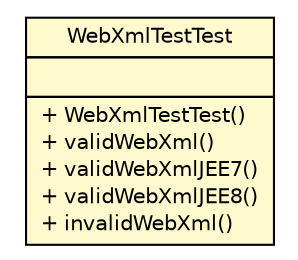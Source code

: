 #!/usr/local/bin/dot
#
# Class diagram 
# Generated by UMLGraph version R5_6-24-gf6e263 (http://www.umlgraph.org/)
#

digraph G {
	edge [fontname="Helvetica",fontsize=10,labelfontname="Helvetica",labelfontsize=10];
	node [fontname="Helvetica",fontsize=10,shape=plaintext];
	nodesep=0.25;
	ranksep=0.5;
	// nl.b3p.brmo.test.util.WebXmlTestTest
	c15 [label=<<table title="nl.b3p.brmo.test.util.WebXmlTestTest" border="0" cellborder="1" cellspacing="0" cellpadding="2" port="p" bgcolor="lemonChiffon" href="./WebXmlTestTest.html">
		<tr><td><table border="0" cellspacing="0" cellpadding="1">
<tr><td align="center" balign="center"> WebXmlTestTest </td></tr>
		</table></td></tr>
		<tr><td><table border="0" cellspacing="0" cellpadding="1">
<tr><td align="left" balign="left">  </td></tr>
		</table></td></tr>
		<tr><td><table border="0" cellspacing="0" cellpadding="1">
<tr><td align="left" balign="left"> + WebXmlTestTest() </td></tr>
<tr><td align="left" balign="left"> + validWebXml() </td></tr>
<tr><td align="left" balign="left"> + validWebXmlJEE7() </td></tr>
<tr><td align="left" balign="left"> + validWebXmlJEE8() </td></tr>
<tr><td align="left" balign="left"> + invalidWebXml() </td></tr>
		</table></td></tr>
		</table>>, URL="./WebXmlTestTest.html", fontname="Helvetica", fontcolor="black", fontsize=10.0];
}

